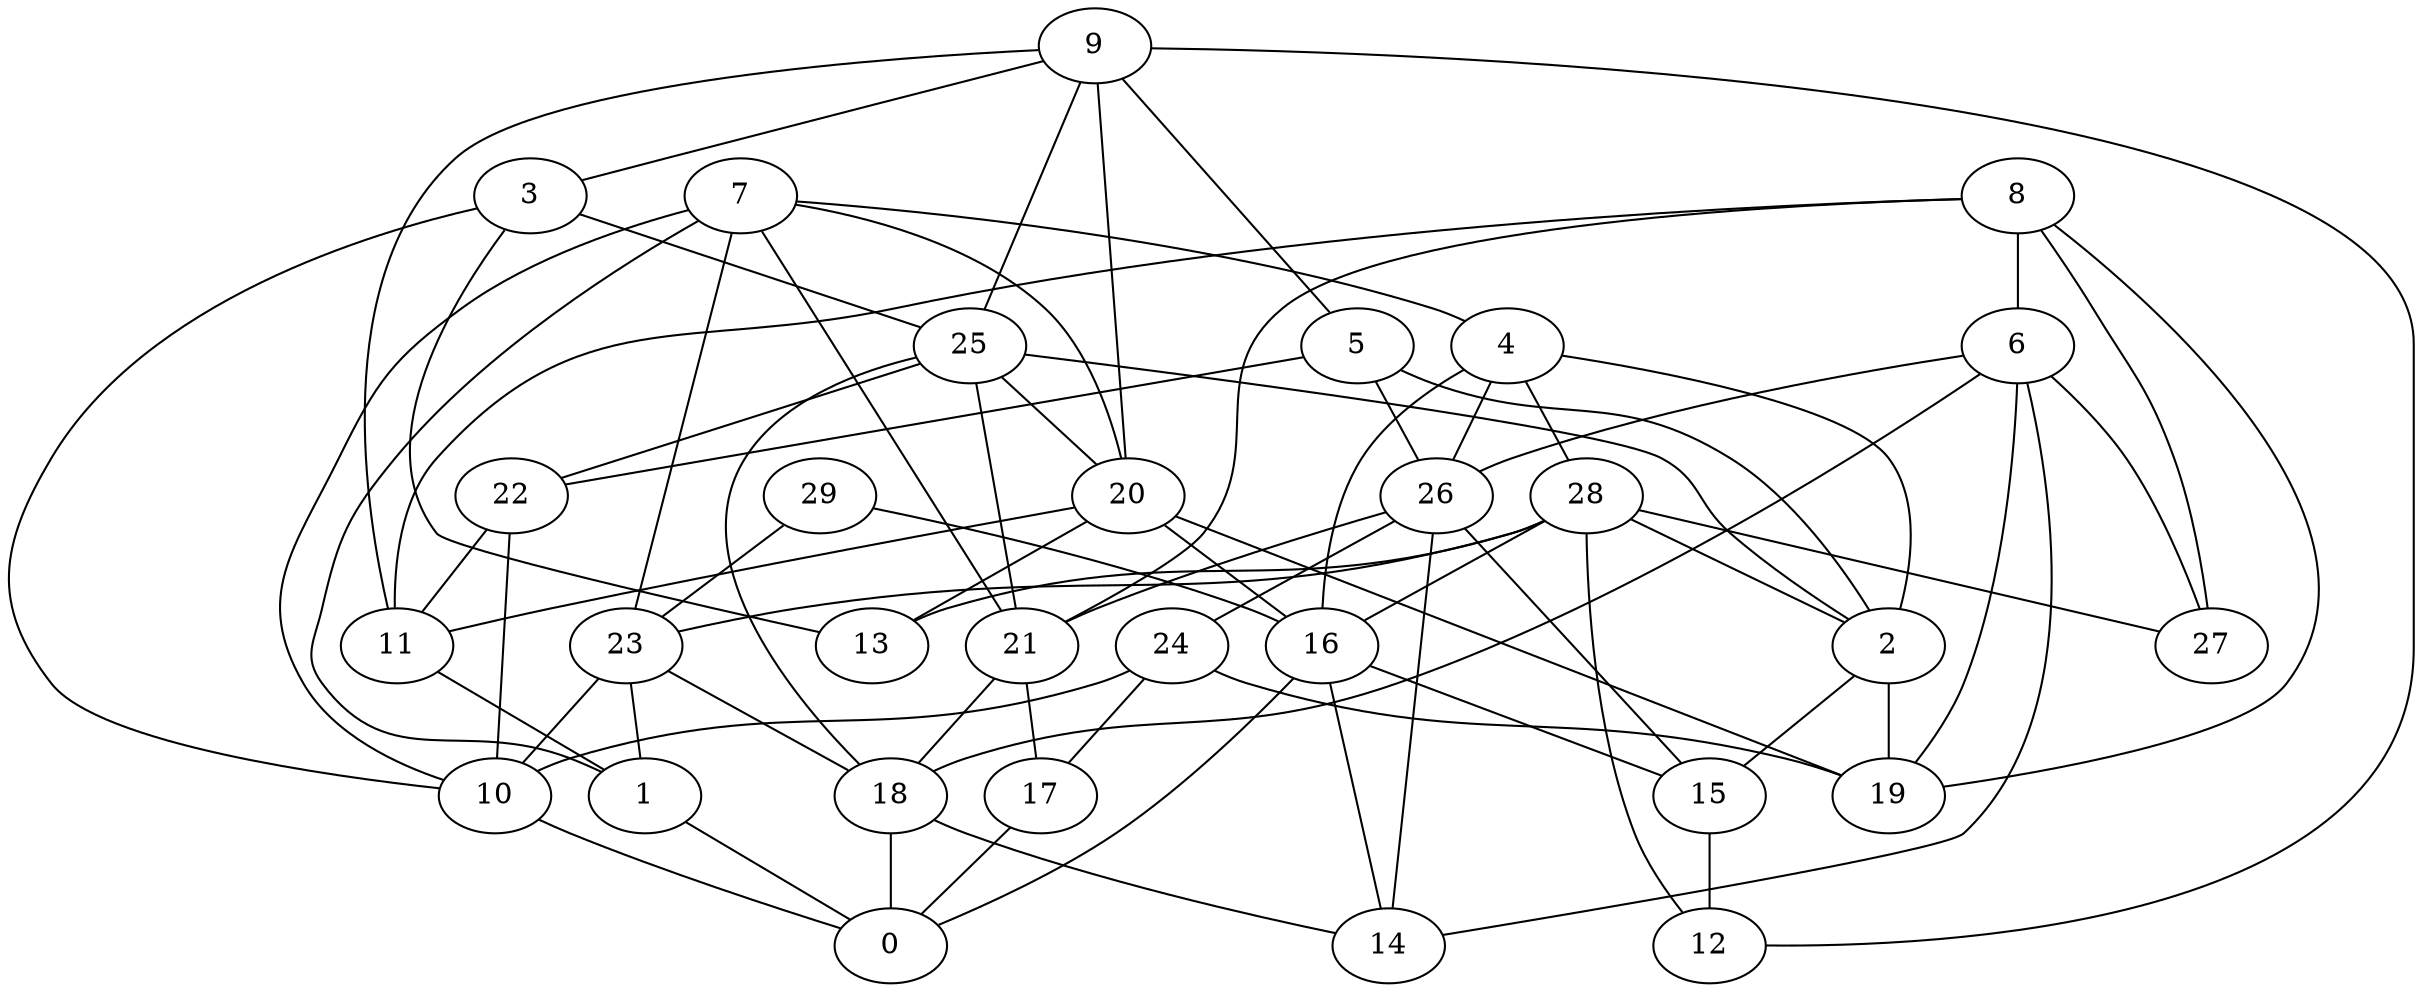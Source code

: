 digraph GG_graph {

subgraph G_graph {
edge [color = black]
"15" -> "12" [dir = none]
"29" -> "16" [dir = none]
"26" -> "15" [dir = none]
"26" -> "24" [dir = none]
"26" -> "21" [dir = none]
"9" -> "3" [dir = none]
"6" -> "27" [dir = none]
"6" -> "14" [dir = none]
"6" -> "19" [dir = none]
"6" -> "26" [dir = none]
"3" -> "13" [dir = none]
"3" -> "25" [dir = none]
"16" -> "0" [dir = none]
"25" -> "21" [dir = none]
"4" -> "16" [dir = none]
"4" -> "2" [dir = none]
"7" -> "23" [dir = none]
"7" -> "1" [dir = none]
"7" -> "4" [dir = none]
"7" -> "21" [dir = none]
"28" -> "13" [dir = none]
"23" -> "10" [dir = none]
"21" -> "18" [dir = none]
"20" -> "11" [dir = none]
"20" -> "13" [dir = none]
"5" -> "22" [dir = none]
"5" -> "2" [dir = none]
"8" -> "21" [dir = none]
"24" -> "17" [dir = none]
"8" -> "11" [dir = none]
"11" -> "1" [dir = none]
"28" -> "27" [dir = none]
"2" -> "19" [dir = none]
"25" -> "22" [dir = none]
"26" -> "14" [dir = none]
"8" -> "27" [dir = none]
"24" -> "10" [dir = none]
"4" -> "26" [dir = none]
"17" -> "0" [dir = none]
"3" -> "10" [dir = none]
"23" -> "1" [dir = none]
"9" -> "11" [dir = none]
"28" -> "2" [dir = none]
"28" -> "23" [dir = none]
"8" -> "6" [dir = none]
"18" -> "0" [dir = none]
"28" -> "12" [dir = none]
"9" -> "25" [dir = none]
"23" -> "18" [dir = none]
"22" -> "11" [dir = none]
"4" -> "28" [dir = none]
"9" -> "20" [dir = none]
"16" -> "15" [dir = none]
"20" -> "19" [dir = none]
"22" -> "10" [dir = none]
"2" -> "15" [dir = none]
"1" -> "0" [dir = none]
"24" -> "19" [dir = none]
"18" -> "14" [dir = none]
"7" -> "20" [dir = none]
"9" -> "12" [dir = none]
"7" -> "10" [dir = none]
"25" -> "2" [dir = none]
"21" -> "17" [dir = none]
"9" -> "5" [dir = none]
"8" -> "19" [dir = none]
"29" -> "23" [dir = none]
"6" -> "18" [dir = none]
"10" -> "0" [dir = none]
"16" -> "14" [dir = none]
"28" -> "16" [dir = none]
"25" -> "20" [dir = none]
"25" -> "18" [dir = none]
"5" -> "26" [dir = none]
"20" -> "16" [dir = none]
}

}

